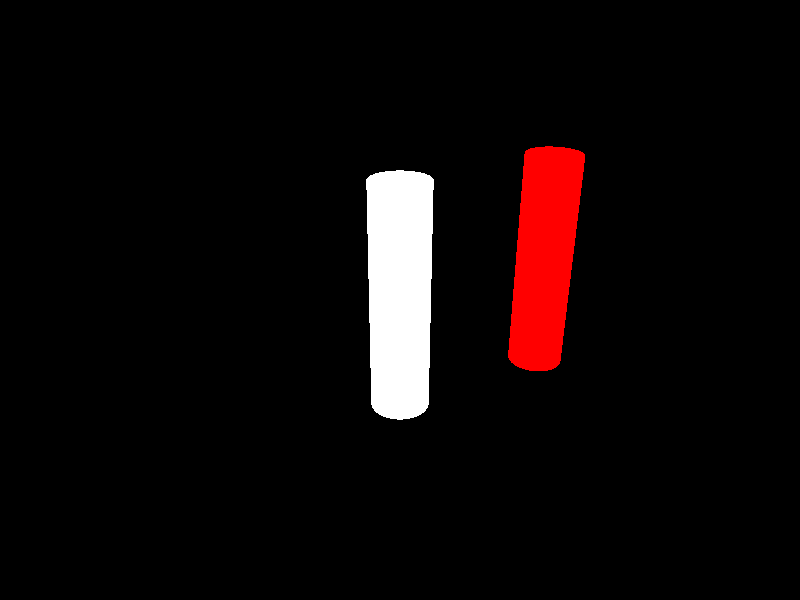 #include "shapes.inc"
#include "colors.inc"

camera{
  location <0,5,-10>
  look_at <0,0,0>
  angle 60
}

light_source{<0,10,0> color White}                 
light_source{<0,15,-15> color White}

object{                  
  Disk_Y
  scale <0.5,2,0.5>
  translate<0,0,3>
  rotate 60*y
  pigment {color Red}
} 
object{                  
  Disk_Y
  scale <0.5,2,0.5>
  translate<0,0,0>
  rotate 60*y
  pigment {color White}
}